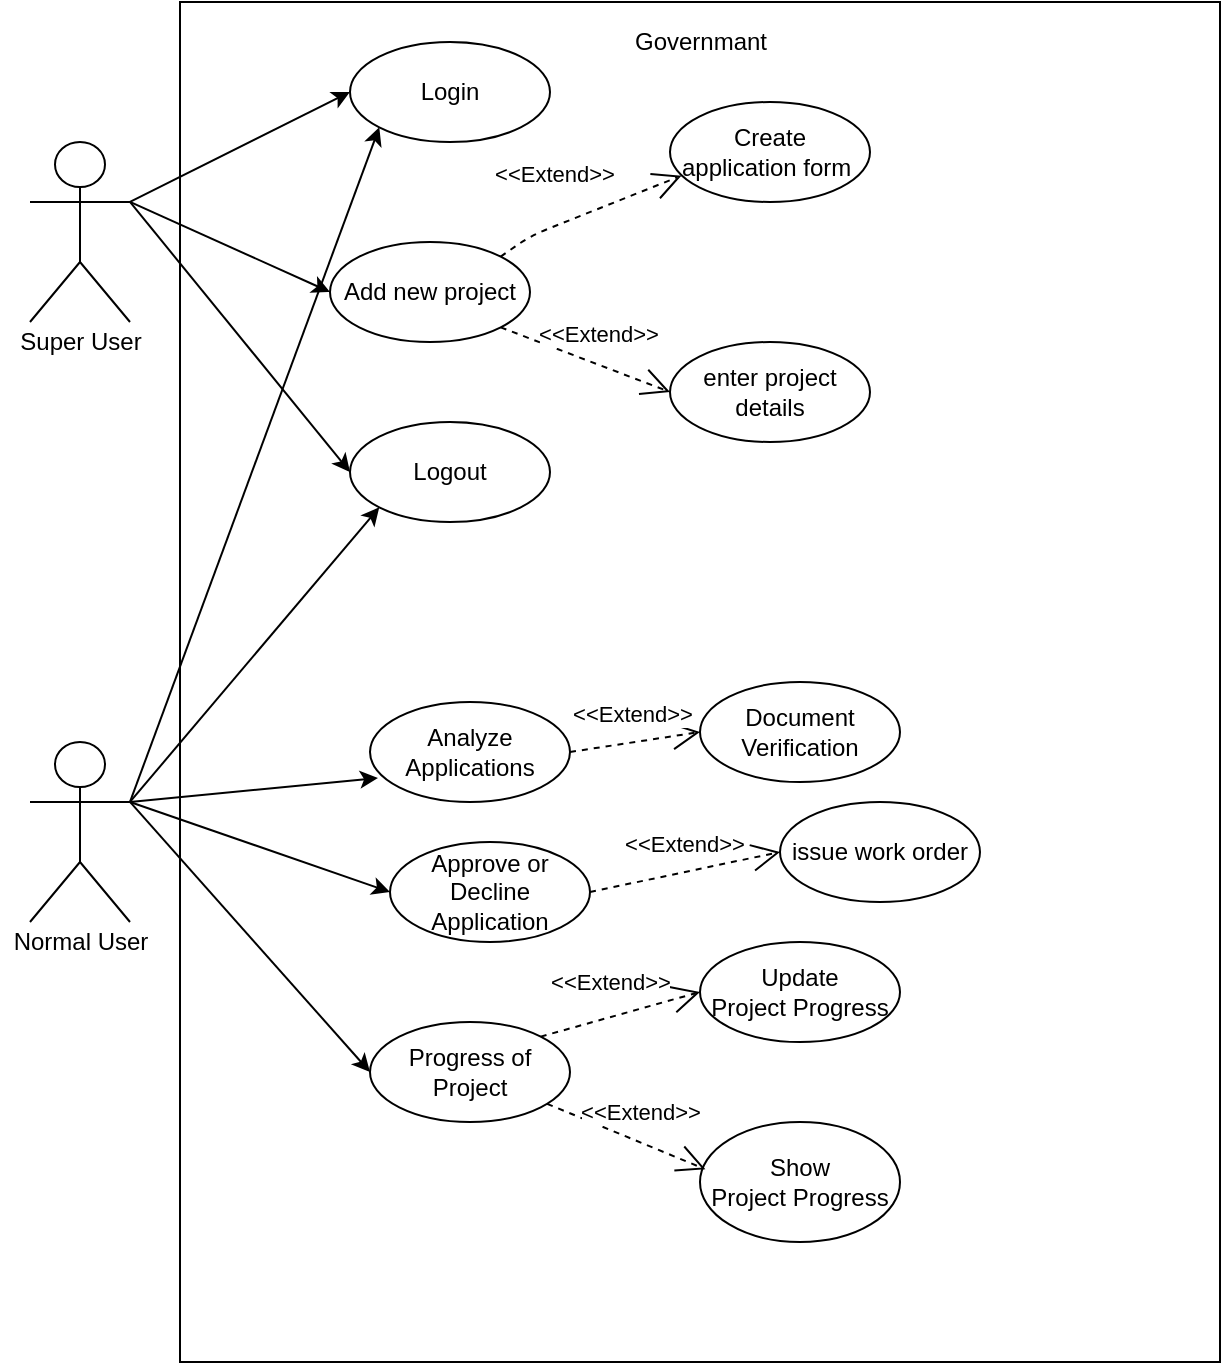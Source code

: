 <mxfile version="13.6.9" type="device"><diagram id="9ieS5yXUILOi1fQ6s8NA" name="Page-1"><mxGraphModel dx="1172" dy="589" grid="1" gridSize="10" guides="1" tooltips="1" connect="1" arrows="1" fold="1" page="1" pageScale="1" pageWidth="850" pageHeight="1100" math="0" shadow="0"><root><mxCell id="0"/><mxCell id="1" parent="0"/><mxCell id="loWxNQDzMqQF1DVRpcPH-1" value="" style="rounded=0;whiteSpace=wrap;html=1;" vertex="1" parent="1"><mxGeometry x="165" y="20" width="520" height="680" as="geometry"/></mxCell><mxCell id="loWxNQDzMqQF1DVRpcPH-2" value="" style="shape=umlActor;verticalLabelPosition=bottom;verticalAlign=top;html=1;outlineConnect=0;" vertex="1" parent="1"><mxGeometry x="90" y="90" width="50" height="90" as="geometry"/></mxCell><mxCell id="loWxNQDzMqQF1DVRpcPH-3" value="Super User" style="text;html=1;align=center;verticalAlign=middle;resizable=0;points=[];autosize=1;" vertex="1" parent="1"><mxGeometry x="75" y="180" width="80" height="20" as="geometry"/></mxCell><mxCell id="loWxNQDzMqQF1DVRpcPH-5" value="" style="shape=umlActor;verticalLabelPosition=bottom;verticalAlign=top;html=1;outlineConnect=0;" vertex="1" parent="1"><mxGeometry x="90" y="390" width="50" height="90" as="geometry"/></mxCell><mxCell id="loWxNQDzMqQF1DVRpcPH-7" value="Normal User" style="text;html=1;align=center;verticalAlign=middle;resizable=0;points=[];autosize=1;" vertex="1" parent="1"><mxGeometry x="75" y="480" width="80" height="20" as="geometry"/></mxCell><mxCell id="loWxNQDzMqQF1DVRpcPH-8" value="Login" style="ellipse;whiteSpace=wrap;html=1;" vertex="1" parent="1"><mxGeometry x="250" y="40" width="100" height="50" as="geometry"/></mxCell><mxCell id="loWxNQDzMqQF1DVRpcPH-9" value="Logout" style="ellipse;whiteSpace=wrap;html=1;" vertex="1" parent="1"><mxGeometry x="250" y="230" width="100" height="50" as="geometry"/></mxCell><mxCell id="loWxNQDzMqQF1DVRpcPH-10" value="Add new project" style="ellipse;whiteSpace=wrap;html=1;" vertex="1" parent="1"><mxGeometry x="240" y="140" width="100" height="50" as="geometry"/></mxCell><mxCell id="loWxNQDzMqQF1DVRpcPH-11" value="Create&lt;br&gt;application form&amp;nbsp;" style="ellipse;whiteSpace=wrap;html=1;" vertex="1" parent="1"><mxGeometry x="410" y="70" width="100" height="50" as="geometry"/></mxCell><mxCell id="loWxNQDzMqQF1DVRpcPH-14" value="enter project details" style="ellipse;whiteSpace=wrap;html=1;" vertex="1" parent="1"><mxGeometry x="410" y="190" width="100" height="50" as="geometry"/></mxCell><mxCell id="loWxNQDzMqQF1DVRpcPH-16" value="" style="endArrow=classic;html=1;exitX=1;exitY=0.333;exitDx=0;exitDy=0;exitPerimeter=0;entryX=0;entryY=0.5;entryDx=0;entryDy=0;" edge="1" parent="1" source="loWxNQDzMqQF1DVRpcPH-2" target="loWxNQDzMqQF1DVRpcPH-8"><mxGeometry width="50" height="50" relative="1" as="geometry"><mxPoint x="200" y="120" as="sourcePoint"/><mxPoint x="250" y="70" as="targetPoint"/></mxGeometry></mxCell><mxCell id="loWxNQDzMqQF1DVRpcPH-17" value="" style="endArrow=classic;html=1;exitX=1;exitY=0.333;exitDx=0;exitDy=0;exitPerimeter=0;entryX=0;entryY=0.5;entryDx=0;entryDy=0;" edge="1" parent="1" source="loWxNQDzMqQF1DVRpcPH-2" target="loWxNQDzMqQF1DVRpcPH-10"><mxGeometry width="50" height="50" relative="1" as="geometry"><mxPoint x="155" y="157.5" as="sourcePoint"/><mxPoint x="265" y="112.5" as="targetPoint"/></mxGeometry></mxCell><mxCell id="loWxNQDzMqQF1DVRpcPH-18" value="" style="endArrow=classic;html=1;exitX=1;exitY=0.333;exitDx=0;exitDy=0;exitPerimeter=0;entryX=0;entryY=0.5;entryDx=0;entryDy=0;" edge="1" parent="1" source="loWxNQDzMqQF1DVRpcPH-2" target="loWxNQDzMqQF1DVRpcPH-9"><mxGeometry width="50" height="50" relative="1" as="geometry"><mxPoint x="110" y="280" as="sourcePoint"/><mxPoint x="220" y="235" as="targetPoint"/></mxGeometry></mxCell><mxCell id="loWxNQDzMqQF1DVRpcPH-19" value="&amp;lt;&amp;lt;Extend&amp;gt;&amp;gt;" style="endArrow=open;endSize=12;dashed=1;html=1;exitX=1;exitY=0;exitDx=0;exitDy=0;entryX=0.057;entryY=0.737;entryDx=0;entryDy=0;entryPerimeter=0;" edge="1" parent="1" source="loWxNQDzMqQF1DVRpcPH-10" target="loWxNQDzMqQF1DVRpcPH-11"><mxGeometry x="-0.186" y="24" width="160" relative="1" as="geometry"><mxPoint x="380" y="50" as="sourcePoint"/><mxPoint x="540" y="50" as="targetPoint"/><Array as="points"><mxPoint x="340" y="137"/></Array><mxPoint as="offset"/></mxGeometry></mxCell><mxCell id="loWxNQDzMqQF1DVRpcPH-21" value="&amp;lt;&amp;lt;Extend&amp;gt;&amp;gt;" style="endArrow=open;endSize=12;dashed=1;html=1;exitX=1;exitY=1;exitDx=0;exitDy=0;entryX=0;entryY=0.5;entryDx=0;entryDy=0;" edge="1" parent="1" source="loWxNQDzMqQF1DVRpcPH-10" target="loWxNQDzMqQF1DVRpcPH-14"><mxGeometry x="0.037" y="14" width="160" relative="1" as="geometry"><mxPoint x="325.355" y="157.322" as="sourcePoint"/><mxPoint x="390.7" y="126.85" as="targetPoint"/><Array as="points"/><mxPoint as="offset"/></mxGeometry></mxCell><mxCell id="loWxNQDzMqQF1DVRpcPH-27" value="" style="endArrow=classic;html=1;exitX=1;exitY=0.333;exitDx=0;exitDy=0;exitPerimeter=0;entryX=0;entryY=1;entryDx=0;entryDy=0;" edge="1" parent="1" source="loWxNQDzMqQF1DVRpcPH-5" target="loWxNQDzMqQF1DVRpcPH-9"><mxGeometry width="50" height="50" relative="1" as="geometry"><mxPoint x="140" y="415" as="sourcePoint"/><mxPoint x="250" y="370" as="targetPoint"/></mxGeometry></mxCell><mxCell id="loWxNQDzMqQF1DVRpcPH-28" value="" style="endArrow=classic;html=1;exitX=1;exitY=0.333;exitDx=0;exitDy=0;exitPerimeter=0;entryX=0;entryY=1;entryDx=0;entryDy=0;" edge="1" parent="1" source="loWxNQDzMqQF1DVRpcPH-5" target="loWxNQDzMqQF1DVRpcPH-8"><mxGeometry width="50" height="50" relative="1" as="geometry"><mxPoint x="200" y="445" as="sourcePoint"/><mxPoint x="254" y="135" as="targetPoint"/></mxGeometry></mxCell><mxCell id="loWxNQDzMqQF1DVRpcPH-29" value="Analyze Applications" style="ellipse;whiteSpace=wrap;html=1;" vertex="1" parent="1"><mxGeometry x="260" y="370" width="100" height="50" as="geometry"/></mxCell><mxCell id="loWxNQDzMqQF1DVRpcPH-30" value="Document&lt;br&gt;Verification" style="ellipse;whiteSpace=wrap;html=1;" vertex="1" parent="1"><mxGeometry x="425" y="360" width="100" height="50" as="geometry"/></mxCell><mxCell id="loWxNQDzMqQF1DVRpcPH-31" value="Approve or Decline Application" style="ellipse;whiteSpace=wrap;html=1;" vertex="1" parent="1"><mxGeometry x="270" y="440" width="100" height="50" as="geometry"/></mxCell><mxCell id="loWxNQDzMqQF1DVRpcPH-32" value="Progress of Project" style="ellipse;whiteSpace=wrap;html=1;" vertex="1" parent="1"><mxGeometry x="260" y="530" width="100" height="50" as="geometry"/></mxCell><mxCell id="loWxNQDzMqQF1DVRpcPH-33" value="Update&lt;span style=&quot;color: rgba(0 , 0 , 0 , 0) ; font-family: monospace ; font-size: 0px&quot;&gt;%3CmxGraphModel%3E%3Croot%3E%3CmxCell%20id%3D%220%22%2F%3E%3CmxCell%20id%3D%221%22%20parent%3D%220%22%2F%3E%3CmxCell%20id%3D%222%22%20value%3D%22Progress%20of%20Project%22%20style%3D%22ellipse%3BwhiteSpace%3Dwrap%3Bhtml%3D1%3B%22%20vertex%3D%221%22%20parent%3D%221%22%3E%3CmxGeometry%20x%3D%22260%22%20y%3D%22460%22%20width%3D%22100%22%20height%3D%2250%22%20as%3D%22geometry%22%2F%3E%3C%2FmxCell%3E%3C%2Froot%3E%3C%2FmxGraphModel%3E&lt;/span&gt;&lt;br&gt;Project Progress" style="ellipse;whiteSpace=wrap;html=1;" vertex="1" parent="1"><mxGeometry x="425" y="490" width="100" height="50" as="geometry"/></mxCell><mxCell id="loWxNQDzMqQF1DVRpcPH-34" value="Show&lt;br&gt;Project Progress" style="ellipse;whiteSpace=wrap;html=1;" vertex="1" parent="1"><mxGeometry x="425" y="580" width="100" height="60" as="geometry"/></mxCell><mxCell id="loWxNQDzMqQF1DVRpcPH-35" value="" style="endArrow=classic;html=1;exitX=1;exitY=0.333;exitDx=0;exitDy=0;exitPerimeter=0;entryX=0.04;entryY=0.759;entryDx=0;entryDy=0;entryPerimeter=0;" edge="1" parent="1" source="loWxNQDzMqQF1DVRpcPH-5" target="loWxNQDzMqQF1DVRpcPH-29"><mxGeometry width="50" height="50" relative="1" as="geometry"><mxPoint x="150" y="430" as="sourcePoint"/><mxPoint x="257" y="393" as="targetPoint"/></mxGeometry></mxCell><mxCell id="loWxNQDzMqQF1DVRpcPH-36" value="" style="endArrow=classic;html=1;exitX=1;exitY=0.333;exitDx=0;exitDy=0;exitPerimeter=0;entryX=0;entryY=0.5;entryDx=0;entryDy=0;" edge="1" parent="1" source="loWxNQDzMqQF1DVRpcPH-5" target="loWxNQDzMqQF1DVRpcPH-32"><mxGeometry width="50" height="50" relative="1" as="geometry"><mxPoint x="160" y="440" as="sourcePoint"/><mxPoint x="284.645" y="342.678" as="targetPoint"/></mxGeometry></mxCell><mxCell id="loWxNQDzMqQF1DVRpcPH-37" value="&amp;lt;&amp;lt;Extend&amp;gt;&amp;gt;" style="endArrow=open;endSize=12;dashed=1;html=1;exitX=1;exitY=0.5;exitDx=0;exitDy=0;entryX=0;entryY=0.5;entryDx=0;entryDy=0;" edge="1" parent="1" source="loWxNQDzMqQF1DVRpcPH-29" target="loWxNQDzMqQF1DVRpcPH-30"><mxGeometry x="0.037" y="14" width="160" relative="1" as="geometry"><mxPoint x="509.995" y="367.678" as="sourcePoint"/><mxPoint x="594.64" y="400" as="targetPoint"/><Array as="points"/><mxPoint as="offset"/></mxGeometry></mxCell><mxCell id="loWxNQDzMqQF1DVRpcPH-38" value="&amp;lt;&amp;lt;Extend&amp;gt;&amp;gt;" style="endArrow=open;endSize=12;dashed=1;html=1;entryX=0.027;entryY=0.394;entryDx=0;entryDy=0;entryPerimeter=0;" edge="1" parent="1" source="loWxNQDzMqQF1DVRpcPH-32" target="loWxNQDzMqQF1DVRpcPH-34"><mxGeometry x="0.037" y="14" width="160" relative="1" as="geometry"><mxPoint x="320" y="610" as="sourcePoint"/><mxPoint x="385" y="619.5" as="targetPoint"/><Array as="points"/><mxPoint as="offset"/></mxGeometry></mxCell><mxCell id="loWxNQDzMqQF1DVRpcPH-39" value="&amp;lt;&amp;lt;Extend&amp;gt;&amp;gt;" style="endArrow=open;endSize=12;dashed=1;html=1;entryX=0;entryY=0.5;entryDx=0;entryDy=0;exitX=1;exitY=0;exitDx=0;exitDy=0;" edge="1" parent="1" source="loWxNQDzMqQF1DVRpcPH-32" target="loWxNQDzMqQF1DVRpcPH-33"><mxGeometry x="-0.015" y="17" width="160" relative="1" as="geometry"><mxPoint x="358.654" y="580.858" as="sourcePoint"/><mxPoint x="437.7" y="613.64" as="targetPoint"/><Array as="points"/><mxPoint as="offset"/></mxGeometry></mxCell><mxCell id="loWxNQDzMqQF1DVRpcPH-40" value="" style="endArrow=classic;html=1;entryX=0;entryY=0.5;entryDx=0;entryDy=0;exitX=1;exitY=0.333;exitDx=0;exitDy=0;exitPerimeter=0;" edge="1" parent="1" source="loWxNQDzMqQF1DVRpcPH-5" target="loWxNQDzMqQF1DVRpcPH-31"><mxGeometry width="50" height="50" relative="1" as="geometry"><mxPoint x="140" y="418" as="sourcePoint"/><mxPoint x="274" y="417.95" as="targetPoint"/></mxGeometry></mxCell><mxCell id="loWxNQDzMqQF1DVRpcPH-41" value="Governmant" style="text;html=1;align=center;verticalAlign=middle;resizable=0;points=[];autosize=1;" vertex="1" parent="1"><mxGeometry x="385" y="30" width="80" height="20" as="geometry"/></mxCell><mxCell id="loWxNQDzMqQF1DVRpcPH-42" value="issue work order" style="ellipse;whiteSpace=wrap;html=1;" vertex="1" parent="1"><mxGeometry x="465" y="420" width="100" height="50" as="geometry"/></mxCell><mxCell id="loWxNQDzMqQF1DVRpcPH-43" value="&amp;lt;&amp;lt;Extend&amp;gt;&amp;gt;" style="endArrow=open;endSize=12;dashed=1;html=1;exitX=1;exitY=0.5;exitDx=0;exitDy=0;entryX=0;entryY=0.5;entryDx=0;entryDy=0;" edge="1" parent="1" source="loWxNQDzMqQF1DVRpcPH-31" target="loWxNQDzMqQF1DVRpcPH-42"><mxGeometry x="0.037" y="14" width="160" relative="1" as="geometry"><mxPoint x="393" y="460" as="sourcePoint"/><mxPoint x="458" y="450" as="targetPoint"/><Array as="points"/><mxPoint as="offset"/></mxGeometry></mxCell></root></mxGraphModel></diagram></mxfile>